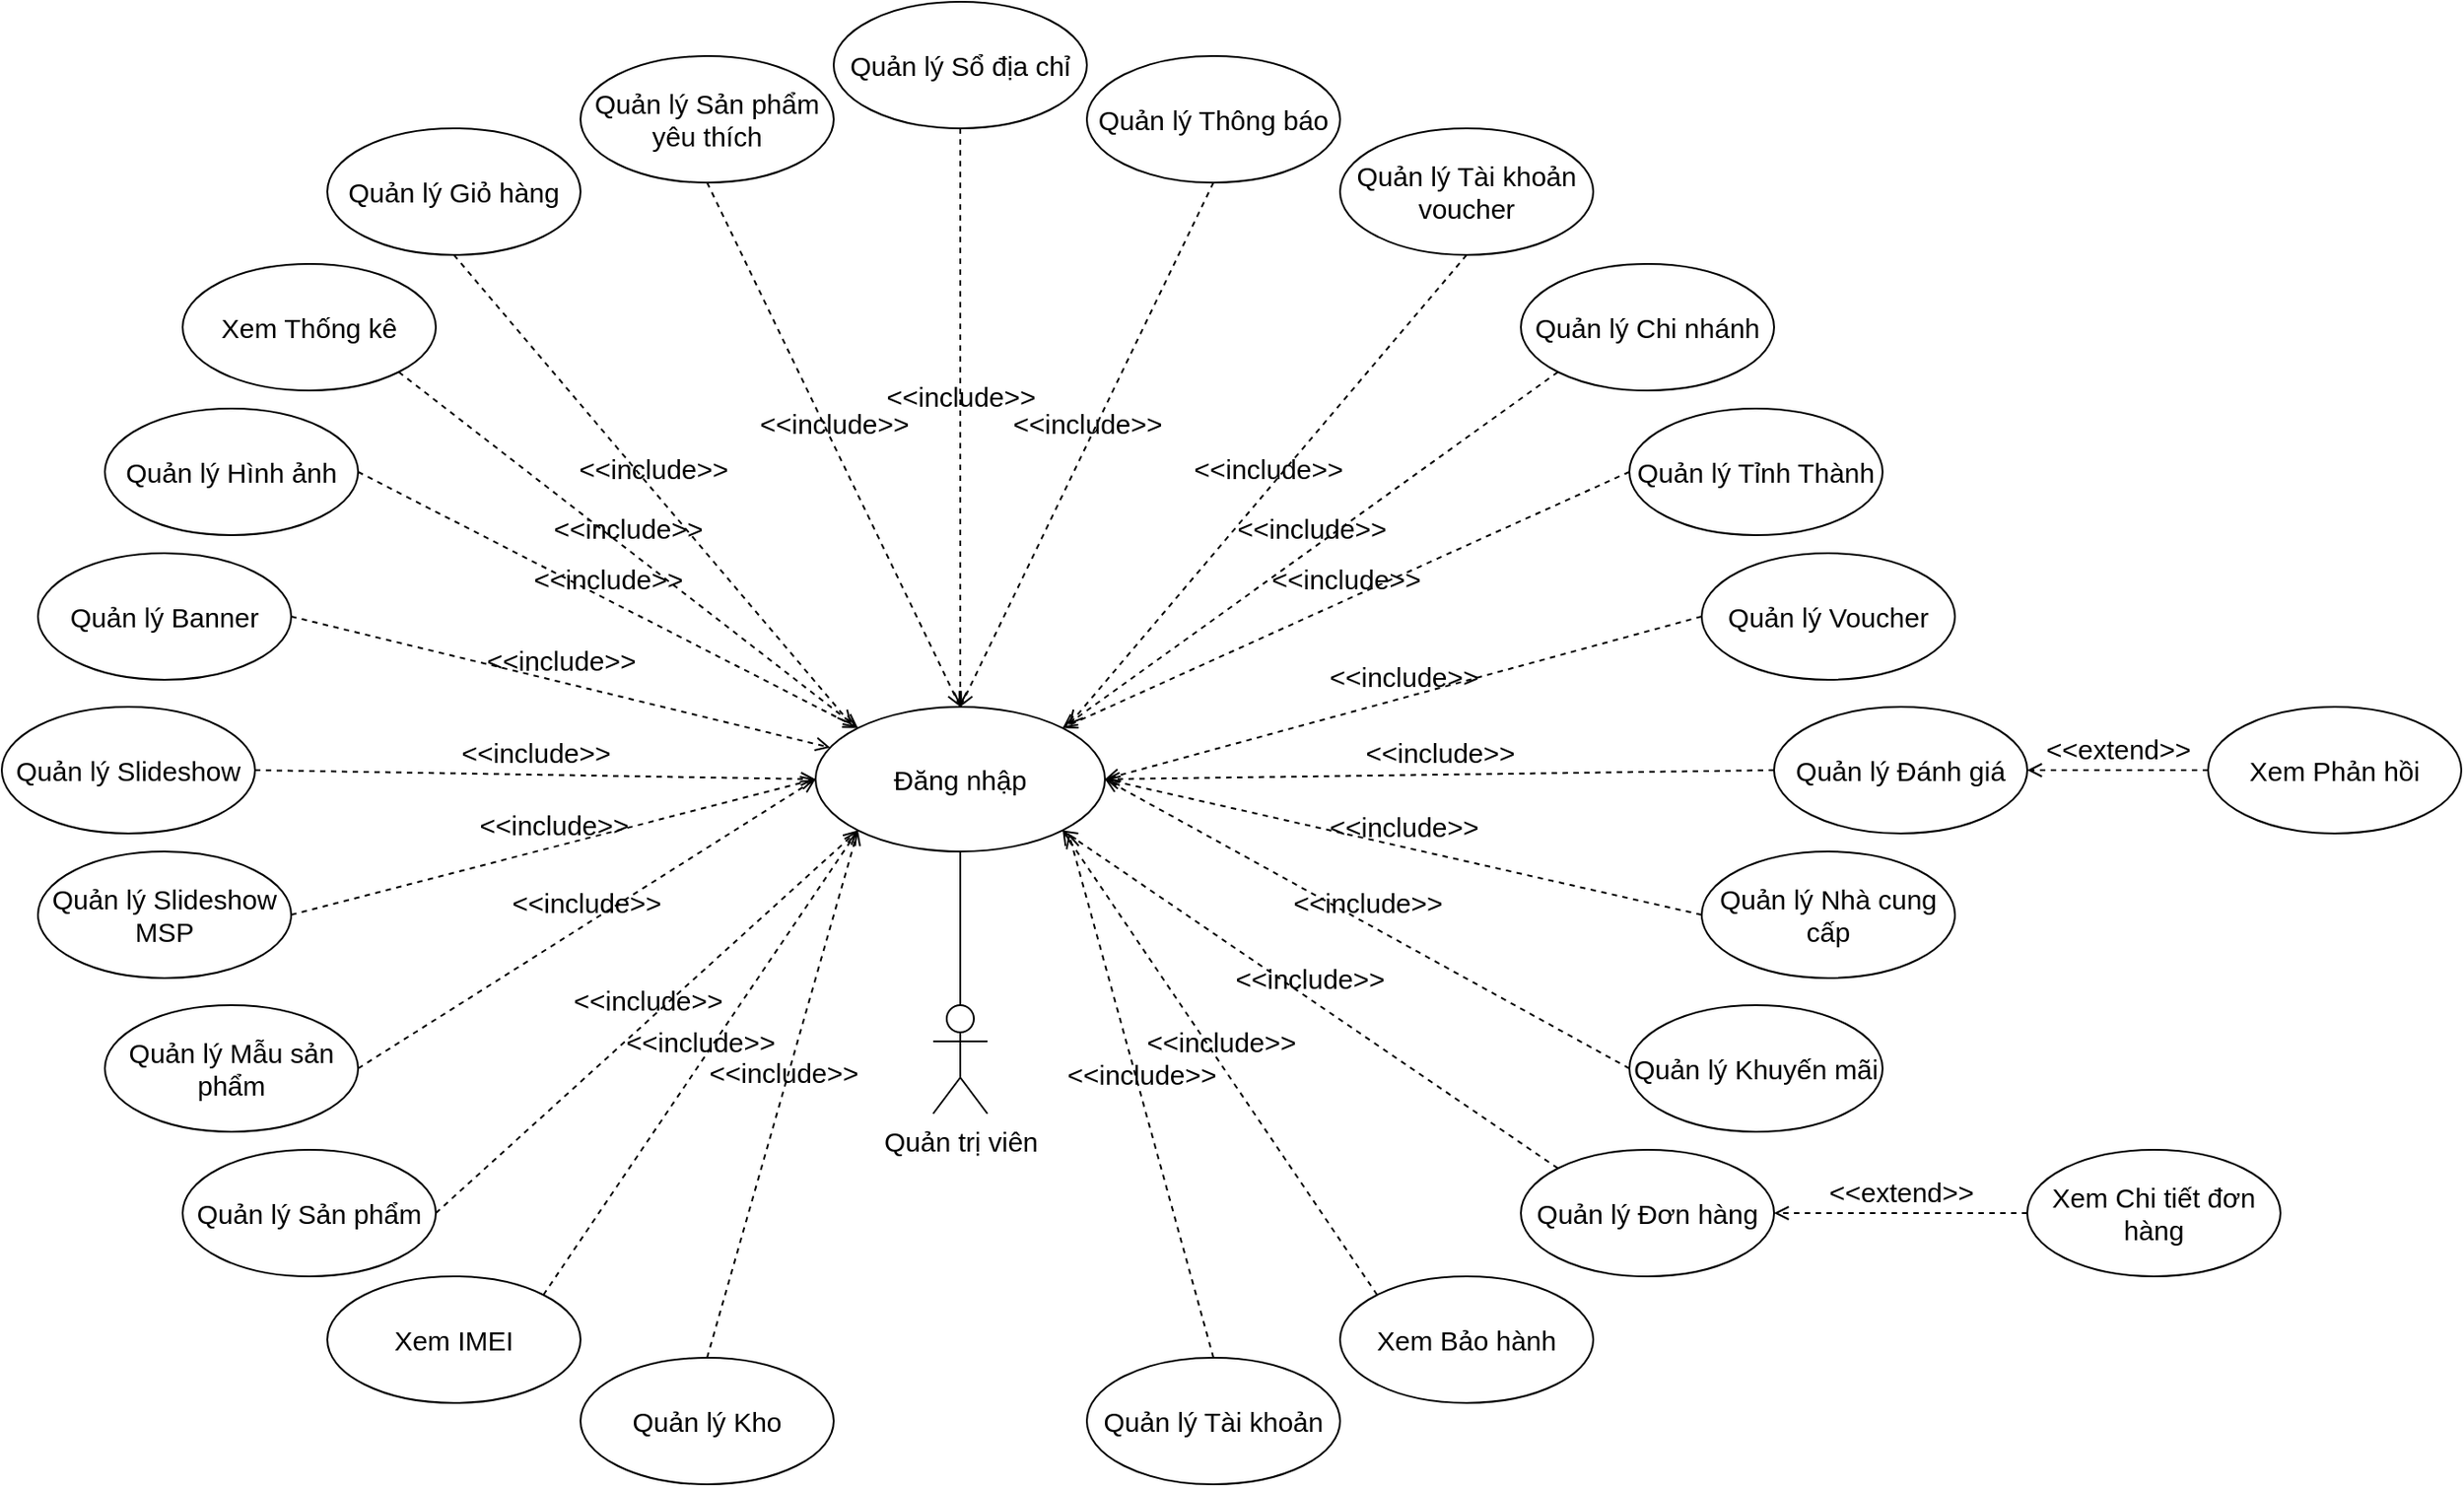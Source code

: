 <mxfile version="15.7.3" type="device"><diagram id="Fyh1bufVg6fc4dyAL9-d" name="Page-1"><mxGraphModel dx="2331" dy="754" grid="1" gridSize="10" guides="1" tooltips="1" connect="1" arrows="1" fold="1" page="1" pageScale="1" pageWidth="827" pageHeight="1169" math="0" shadow="0"><root><mxCell id="0"/><mxCell id="1" parent="0"/><mxCell id="dF6eHoWPyKeD0J3DWAbd-11" value="Quản lý Tài khoản" style="ellipse;whiteSpace=wrap;html=1;fontSize=15;" parent="1" vertex="1"><mxGeometry x="200" y="920" width="140" height="70" as="geometry"/></mxCell><mxCell id="dF6eHoWPyKeD0J3DWAbd-13" value="Quản lý Sản phẩm" style="ellipse;whiteSpace=wrap;html=1;fontSize=15;" parent="1" vertex="1"><mxGeometry x="-300" y="805" width="140" height="70" as="geometry"/></mxCell><mxCell id="dF6eHoWPyKeD0J3DWAbd-14" value="Quản lý Mẫu sản phẩm" style="ellipse;whiteSpace=wrap;html=1;fontSize=15;" parent="1" vertex="1"><mxGeometry x="-343" y="725" width="140" height="70" as="geometry"/></mxCell><mxCell id="dF6eHoWPyKeD0J3DWAbd-18" value="Xem Thống kê" style="ellipse;whiteSpace=wrap;html=1;fontSize=15;" parent="1" vertex="1"><mxGeometry x="-300" y="315" width="140" height="70" as="geometry"/></mxCell><mxCell id="dF6eHoWPyKeD0J3DWAbd-19" value="Đăng nhập" style="ellipse;whiteSpace=wrap;html=1;fontSize=15;" parent="1" vertex="1"><mxGeometry x="50" y="560" width="160" height="80" as="geometry"/></mxCell><mxCell id="lBU2ftTmFRqQliQ5V8Sg-1" style="edgeStyle=orthogonalEdgeStyle;rounded=0;orthogonalLoop=1;jettySize=auto;html=1;entryX=0.5;entryY=1;entryDx=0;entryDy=0;fontSize=15;endArrow=none;endFill=0;" parent="1" source="dF6eHoWPyKeD0J3DWAbd-20" target="dF6eHoWPyKeD0J3DWAbd-19" edge="1"><mxGeometry relative="1" as="geometry"/></mxCell><mxCell id="dF6eHoWPyKeD0J3DWAbd-20" value="Quản trị viên" style="shape=umlActor;verticalLabelPosition=bottom;verticalAlign=top;html=1;fontSize=15;" parent="1" vertex="1"><mxGeometry x="115" y="725" width="30" height="60" as="geometry"/></mxCell><mxCell id="Gf2qnHqcSTn-thfNch4Q-1" value="Quản lý Nhà cung cấp" style="ellipse;whiteSpace=wrap;html=1;fontSize=15;" parent="1" vertex="1"><mxGeometry x="540" y="640" width="140" height="70" as="geometry"/></mxCell><mxCell id="Gf2qnHqcSTn-thfNch4Q-2" value="Quản lý Khuyến mãi" style="ellipse;whiteSpace=wrap;html=1;fontSize=15;" parent="1" vertex="1"><mxGeometry x="500" y="725" width="140" height="70" as="geometry"/></mxCell><mxCell id="Gf2qnHqcSTn-thfNch4Q-3" value="Quản lý Slideshow" style="ellipse;whiteSpace=wrap;html=1;fontSize=15;" parent="1" vertex="1"><mxGeometry x="-400" y="560" width="140" height="70" as="geometry"/></mxCell><mxCell id="Gf2qnHqcSTn-thfNch4Q-4" value="Quản lý Đơn hàng" style="ellipse;whiteSpace=wrap;html=1;fontSize=15;" parent="1" vertex="1"><mxGeometry x="440" y="805" width="140" height="70" as="geometry"/></mxCell><mxCell id="Hw18XeLmkm9UTplR9Tph-2" value="Xem Chi tiết đơn hàng" style="ellipse;whiteSpace=wrap;html=1;fontSize=15;" parent="1" vertex="1"><mxGeometry x="720" y="805" width="140" height="70" as="geometry"/></mxCell><mxCell id="lBU2ftTmFRqQliQ5V8Sg-2" value="Quản lý Hình ảnh" style="ellipse;whiteSpace=wrap;html=1;fontSize=15;" parent="1" vertex="1"><mxGeometry x="-343" y="395" width="140" height="70" as="geometry"/></mxCell><mxCell id="lBU2ftTmFRqQliQ5V8Sg-3" value="Quản lý Banner" style="ellipse;whiteSpace=wrap;html=1;fontSize=15;" parent="1" vertex="1"><mxGeometry x="-380" y="475" width="140" height="70" as="geometry"/></mxCell><mxCell id="lBU2ftTmFRqQliQ5V8Sg-4" value="Quản lý Slideshow MSP" style="ellipse;whiteSpace=wrap;html=1;fontSize=15;" parent="1" vertex="1"><mxGeometry x="-380" y="640" width="140" height="70" as="geometry"/></mxCell><mxCell id="lBU2ftTmFRqQliQ5V8Sg-5" value="Xem IMEI" style="ellipse;whiteSpace=wrap;html=1;fontSize=15;" parent="1" vertex="1"><mxGeometry x="-220" y="875" width="140" height="70" as="geometry"/></mxCell><mxCell id="lBU2ftTmFRqQliQ5V8Sg-6" value="Quản lý Kho" style="ellipse;whiteSpace=wrap;html=1;fontSize=15;" parent="1" vertex="1"><mxGeometry x="-80" y="920" width="140" height="70" as="geometry"/></mxCell><mxCell id="lBU2ftTmFRqQliQ5V8Sg-7" value="Quản lý Chi nhánh" style="ellipse;whiteSpace=wrap;html=1;fontSize=15;" parent="1" vertex="1"><mxGeometry x="440" y="315" width="140" height="70" as="geometry"/></mxCell><mxCell id="lBU2ftTmFRqQliQ5V8Sg-8" value="Quản lý Tỉnh Thành" style="ellipse;whiteSpace=wrap;html=1;fontSize=15;" parent="1" vertex="1"><mxGeometry x="500" y="395" width="140" height="70" as="geometry"/></mxCell><mxCell id="lBU2ftTmFRqQliQ5V8Sg-9" value="Quản lý Voucher" style="ellipse;whiteSpace=wrap;html=1;fontSize=15;" parent="1" vertex="1"><mxGeometry x="540" y="475" width="140" height="70" as="geometry"/></mxCell><mxCell id="lBU2ftTmFRqQliQ5V8Sg-10" value="Quản lý Đánh giá" style="ellipse;whiteSpace=wrap;html=1;fontSize=15;" parent="1" vertex="1"><mxGeometry x="580" y="560" width="140" height="70" as="geometry"/></mxCell><mxCell id="lBU2ftTmFRqQliQ5V8Sg-11" value="Xem Bảo hành" style="ellipse;whiteSpace=wrap;html=1;fontSize=15;" parent="1" vertex="1"><mxGeometry x="340" y="875" width="140" height="70" as="geometry"/></mxCell><mxCell id="lBU2ftTmFRqQliQ5V8Sg-12" value="Quản lý Giỏ hàng" style="ellipse;whiteSpace=wrap;html=1;fontSize=15;" parent="1" vertex="1"><mxGeometry x="-220" y="240" width="140" height="70" as="geometry"/></mxCell><mxCell id="lBU2ftTmFRqQliQ5V8Sg-13" value="Quản lý Sản phẩm yêu thích" style="ellipse;whiteSpace=wrap;html=1;fontSize=15;" parent="1" vertex="1"><mxGeometry x="-80" y="200" width="140" height="70" as="geometry"/></mxCell><mxCell id="lBU2ftTmFRqQliQ5V8Sg-14" value="Quản lý Sổ địa chỉ" style="ellipse;whiteSpace=wrap;html=1;fontSize=15;" parent="1" vertex="1"><mxGeometry x="60" y="170" width="140" height="70" as="geometry"/></mxCell><mxCell id="lBU2ftTmFRqQliQ5V8Sg-15" value="Quản lý Thông báo" style="ellipse;whiteSpace=wrap;html=1;fontSize=15;" parent="1" vertex="1"><mxGeometry x="200" y="200" width="140" height="70" as="geometry"/></mxCell><mxCell id="lBU2ftTmFRqQliQ5V8Sg-16" value="Quản lý Tài khoản voucher" style="ellipse;whiteSpace=wrap;html=1;fontSize=15;" parent="1" vertex="1"><mxGeometry x="340" y="240" width="140" height="70" as="geometry"/></mxCell><mxCell id="lBU2ftTmFRqQliQ5V8Sg-18" value="&amp;lt;&amp;lt;include&amp;gt;&amp;gt;" style="html=1;verticalAlign=bottom;labelBackgroundColor=none;endArrow=open;endFill=0;dashed=1;rounded=0;fontSize=15;edgeStyle=orthogonalEdgeStyle;entryX=0.5;entryY=0;entryDx=0;entryDy=0;exitX=0.5;exitY=1;exitDx=0;exitDy=0;" parent="1" source="lBU2ftTmFRqQliQ5V8Sg-14" target="dF6eHoWPyKeD0J3DWAbd-19" edge="1"><mxGeometry width="160" relative="1" as="geometry"><mxPoint x="100" y="290" as="sourcePoint"/><mxPoint x="145" y="394.41" as="targetPoint"/><Array as="points"/></mxGeometry></mxCell><mxCell id="lBU2ftTmFRqQliQ5V8Sg-20" value="&amp;lt;&amp;lt;include&amp;gt;&amp;gt;" style="html=1;verticalAlign=bottom;labelBackgroundColor=none;endArrow=open;endFill=0;dashed=1;rounded=0;fontSize=15;exitX=0.5;exitY=1;exitDx=0;exitDy=0;entryX=0.5;entryY=0;entryDx=0;entryDy=0;" parent="1" source="lBU2ftTmFRqQliQ5V8Sg-13" target="dF6eHoWPyKeD0J3DWAbd-19" edge="1"><mxGeometry width="160" relative="1" as="geometry"><mxPoint x="140" y="280" as="sourcePoint"/><mxPoint x="90" y="460" as="targetPoint"/></mxGeometry></mxCell><mxCell id="lBU2ftTmFRqQliQ5V8Sg-21" value="&amp;lt;&amp;lt;include&amp;gt;&amp;gt;" style="html=1;verticalAlign=bottom;labelBackgroundColor=none;endArrow=open;endFill=0;dashed=1;rounded=0;fontSize=15;exitX=0.5;exitY=1;exitDx=0;exitDy=0;" parent="1" source="lBU2ftTmFRqQliQ5V8Sg-12" edge="1"><mxGeometry width="160" relative="1" as="geometry"><mxPoint x="-10" y="280" as="sourcePoint"/><mxPoint x="70" y="570" as="targetPoint"/></mxGeometry></mxCell><mxCell id="lBU2ftTmFRqQliQ5V8Sg-22" value="&amp;lt;&amp;lt;include&amp;gt;&amp;gt;" style="html=1;verticalAlign=bottom;labelBackgroundColor=none;endArrow=open;endFill=0;dashed=1;rounded=0;fontSize=15;exitX=0.5;exitY=1;exitDx=0;exitDy=0;entryX=0.5;entryY=0;entryDx=0;entryDy=0;" parent="1" source="lBU2ftTmFRqQliQ5V8Sg-15" target="dF6eHoWPyKeD0J3DWAbd-19" edge="1"><mxGeometry width="160" relative="1" as="geometry"><mxPoint y="290" as="sourcePoint"/><mxPoint x="150" y="540.0" as="targetPoint"/></mxGeometry></mxCell><mxCell id="lBU2ftTmFRqQliQ5V8Sg-23" value="&amp;lt;&amp;lt;include&amp;gt;&amp;gt;" style="html=1;verticalAlign=bottom;labelBackgroundColor=none;endArrow=open;endFill=0;dashed=1;rounded=0;fontSize=15;exitX=0.5;exitY=1;exitDx=0;exitDy=0;" parent="1" source="lBU2ftTmFRqQliQ5V8Sg-16" edge="1"><mxGeometry width="160" relative="1" as="geometry"><mxPoint x="10" y="300" as="sourcePoint"/><mxPoint x="190" y="570" as="targetPoint"/></mxGeometry></mxCell><mxCell id="lBU2ftTmFRqQliQ5V8Sg-24" value="&amp;lt;&amp;lt;include&amp;gt;&amp;gt;" style="html=1;verticalAlign=bottom;labelBackgroundColor=none;endArrow=open;endFill=0;dashed=1;rounded=0;fontSize=15;exitX=1;exitY=1;exitDx=0;exitDy=0;entryX=0;entryY=0;entryDx=0;entryDy=0;" parent="1" source="dF6eHoWPyKeD0J3DWAbd-18" target="dF6eHoWPyKeD0J3DWAbd-19" edge="1"><mxGeometry width="160" relative="1" as="geometry"><mxPoint x="20" y="310" as="sourcePoint"/><mxPoint x="70" y="570" as="targetPoint"/></mxGeometry></mxCell><mxCell id="lBU2ftTmFRqQliQ5V8Sg-25" value="&amp;lt;&amp;lt;include&amp;gt;&amp;gt;" style="html=1;verticalAlign=bottom;labelBackgroundColor=none;endArrow=open;endFill=0;dashed=1;rounded=0;fontSize=15;exitX=1;exitY=0.5;exitDx=0;exitDy=0;entryX=0;entryY=0;entryDx=0;entryDy=0;" parent="1" source="lBU2ftTmFRqQliQ5V8Sg-2" target="dF6eHoWPyKeD0J3DWAbd-19" edge="1"><mxGeometry width="160" relative="1" as="geometry"><mxPoint x="30" y="320" as="sourcePoint"/><mxPoint x="180" y="570.0" as="targetPoint"/></mxGeometry></mxCell><mxCell id="lBU2ftTmFRqQliQ5V8Sg-26" value="&amp;lt;&amp;lt;include&amp;gt;&amp;gt;" style="html=1;verticalAlign=bottom;labelBackgroundColor=none;endArrow=open;endFill=0;dashed=1;rounded=0;fontSize=15;exitX=1;exitY=0.5;exitDx=0;exitDy=0;" parent="1" source="lBU2ftTmFRqQliQ5V8Sg-3" target="dF6eHoWPyKeD0J3DWAbd-19" edge="1"><mxGeometry width="160" relative="1" as="geometry"><mxPoint x="40" y="330" as="sourcePoint"/><mxPoint x="190" y="580.0" as="targetPoint"/></mxGeometry></mxCell><mxCell id="lBU2ftTmFRqQliQ5V8Sg-27" value="&amp;lt;&amp;lt;include&amp;gt;&amp;gt;" style="html=1;verticalAlign=bottom;labelBackgroundColor=none;endArrow=open;endFill=0;dashed=1;rounded=0;fontSize=15;exitX=1;exitY=0.5;exitDx=0;exitDy=0;entryX=0;entryY=0.5;entryDx=0;entryDy=0;" parent="1" source="Gf2qnHqcSTn-thfNch4Q-3" target="dF6eHoWPyKeD0J3DWAbd-19" edge="1"><mxGeometry width="160" relative="1" as="geometry"><mxPoint x="50" y="340" as="sourcePoint"/><mxPoint x="200" y="590.0" as="targetPoint"/></mxGeometry></mxCell><mxCell id="lBU2ftTmFRqQliQ5V8Sg-28" value="&amp;lt;&amp;lt;include&amp;gt;&amp;gt;" style="html=1;verticalAlign=bottom;labelBackgroundColor=none;endArrow=open;endFill=0;dashed=1;rounded=0;fontSize=15;exitX=1;exitY=0.5;exitDx=0;exitDy=0;" parent="1" source="lBU2ftTmFRqQliQ5V8Sg-4" edge="1"><mxGeometry width="160" relative="1" as="geometry"><mxPoint x="60" y="350" as="sourcePoint"/><mxPoint x="50" y="600" as="targetPoint"/></mxGeometry></mxCell><mxCell id="lBU2ftTmFRqQliQ5V8Sg-29" value="&amp;lt;&amp;lt;include&amp;gt;&amp;gt;" style="html=1;verticalAlign=bottom;labelBackgroundColor=none;endArrow=open;endFill=0;dashed=1;rounded=0;fontSize=15;exitX=1;exitY=0.5;exitDx=0;exitDy=0;entryX=0;entryY=0.5;entryDx=0;entryDy=0;" parent="1" source="dF6eHoWPyKeD0J3DWAbd-14" target="dF6eHoWPyKeD0J3DWAbd-19" edge="1"><mxGeometry width="160" relative="1" as="geometry"><mxPoint x="70" y="360" as="sourcePoint"/><mxPoint x="40" y="600" as="targetPoint"/></mxGeometry></mxCell><mxCell id="lBU2ftTmFRqQliQ5V8Sg-30" value="&amp;lt;&amp;lt;include&amp;gt;&amp;gt;" style="html=1;verticalAlign=bottom;labelBackgroundColor=none;endArrow=open;endFill=0;dashed=1;rounded=0;fontSize=15;exitX=1;exitY=0.5;exitDx=0;exitDy=0;entryX=0;entryY=1;entryDx=0;entryDy=0;" parent="1" source="dF6eHoWPyKeD0J3DWAbd-13" target="dF6eHoWPyKeD0J3DWAbd-19" edge="1"><mxGeometry width="160" relative="1" as="geometry"><mxPoint x="80" y="370" as="sourcePoint"/><mxPoint x="230" y="620.0" as="targetPoint"/></mxGeometry></mxCell><mxCell id="lBU2ftTmFRqQliQ5V8Sg-31" value="&amp;lt;&amp;lt;include&amp;gt;&amp;gt;" style="html=1;verticalAlign=bottom;labelBackgroundColor=none;endArrow=open;endFill=0;dashed=1;rounded=0;fontSize=15;exitX=1;exitY=0;exitDx=0;exitDy=0;entryX=0;entryY=1;entryDx=0;entryDy=0;" parent="1" source="lBU2ftTmFRqQliQ5V8Sg-5" target="dF6eHoWPyKeD0J3DWAbd-19" edge="1"><mxGeometry width="160" relative="1" as="geometry"><mxPoint x="90" y="380" as="sourcePoint"/><mxPoint x="240" y="630.0" as="targetPoint"/></mxGeometry></mxCell><mxCell id="lBU2ftTmFRqQliQ5V8Sg-32" value="&amp;lt;&amp;lt;include&amp;gt;&amp;gt;" style="html=1;verticalAlign=bottom;labelBackgroundColor=none;endArrow=open;endFill=0;dashed=1;rounded=0;fontSize=15;exitX=0.5;exitY=0;exitDx=0;exitDy=0;entryX=0;entryY=1;entryDx=0;entryDy=0;" parent="1" source="lBU2ftTmFRqQliQ5V8Sg-6" target="dF6eHoWPyKeD0J3DWAbd-19" edge="1"><mxGeometry width="160" relative="1" as="geometry"><mxPoint x="100" y="390" as="sourcePoint"/><mxPoint x="250" y="640.0" as="targetPoint"/></mxGeometry></mxCell><mxCell id="lBU2ftTmFRqQliQ5V8Sg-33" value="&amp;lt;&amp;lt;include&amp;gt;&amp;gt;" style="html=1;verticalAlign=bottom;labelBackgroundColor=none;endArrow=open;endFill=0;dashed=1;rounded=0;fontSize=15;exitX=0;exitY=1;exitDx=0;exitDy=0;entryX=1;entryY=0;entryDx=0;entryDy=0;" parent="1" source="lBU2ftTmFRqQliQ5V8Sg-7" target="dF6eHoWPyKeD0J3DWAbd-19" edge="1"><mxGeometry width="160" relative="1" as="geometry"><mxPoint x="110" y="400" as="sourcePoint"/><mxPoint x="260" y="650.0" as="targetPoint"/></mxGeometry></mxCell><mxCell id="lBU2ftTmFRqQliQ5V8Sg-34" value="&amp;lt;&amp;lt;include&amp;gt;&amp;gt;" style="html=1;verticalAlign=bottom;labelBackgroundColor=none;endArrow=open;endFill=0;dashed=1;rounded=0;fontSize=15;exitX=0;exitY=0.5;exitDx=0;exitDy=0;entryX=1;entryY=0;entryDx=0;entryDy=0;" parent="1" source="lBU2ftTmFRqQliQ5V8Sg-8" target="dF6eHoWPyKeD0J3DWAbd-19" edge="1"><mxGeometry width="160" relative="1" as="geometry"><mxPoint x="120" y="410" as="sourcePoint"/><mxPoint x="270" y="660.0" as="targetPoint"/></mxGeometry></mxCell><mxCell id="lBU2ftTmFRqQliQ5V8Sg-35" value="&amp;lt;&amp;lt;include&amp;gt;&amp;gt;" style="html=1;verticalAlign=bottom;labelBackgroundColor=none;endArrow=open;endFill=0;dashed=1;rounded=0;fontSize=15;exitX=0;exitY=0.5;exitDx=0;exitDy=0;entryX=1;entryY=0.5;entryDx=0;entryDy=0;" parent="1" source="lBU2ftTmFRqQliQ5V8Sg-9" target="dF6eHoWPyKeD0J3DWAbd-19" edge="1"><mxGeometry width="160" relative="1" as="geometry"><mxPoint x="130" y="420" as="sourcePoint"/><mxPoint x="280" y="670.0" as="targetPoint"/></mxGeometry></mxCell><mxCell id="lBU2ftTmFRqQliQ5V8Sg-36" value="&amp;lt;&amp;lt;include&amp;gt;&amp;gt;" style="html=1;verticalAlign=bottom;labelBackgroundColor=none;endArrow=open;endFill=0;dashed=1;rounded=0;fontSize=15;exitX=0;exitY=0.5;exitDx=0;exitDy=0;entryX=1;entryY=0.5;entryDx=0;entryDy=0;" parent="1" source="Gf2qnHqcSTn-thfNch4Q-1" target="dF6eHoWPyKeD0J3DWAbd-19" edge="1"><mxGeometry width="160" relative="1" as="geometry"><mxPoint x="140" y="430" as="sourcePoint"/><mxPoint x="290" y="680.0" as="targetPoint"/></mxGeometry></mxCell><mxCell id="lBU2ftTmFRqQliQ5V8Sg-37" value="&amp;lt;&amp;lt;include&amp;gt;&amp;gt;" style="html=1;verticalAlign=bottom;labelBackgroundColor=none;endArrow=open;endFill=0;dashed=1;rounded=0;fontSize=15;exitX=0;exitY=0.5;exitDx=0;exitDy=0;" parent="1" source="lBU2ftTmFRqQliQ5V8Sg-10" edge="1"><mxGeometry width="160" relative="1" as="geometry"><mxPoint x="150" y="440" as="sourcePoint"/><mxPoint x="210" y="600" as="targetPoint"/></mxGeometry></mxCell><mxCell id="lBU2ftTmFRqQliQ5V8Sg-38" value="&amp;lt;&amp;lt;include&amp;gt;&amp;gt;" style="html=1;verticalAlign=bottom;labelBackgroundColor=none;endArrow=open;endFill=0;dashed=1;rounded=0;fontSize=15;exitX=0;exitY=0.5;exitDx=0;exitDy=0;entryX=1;entryY=0.5;entryDx=0;entryDy=0;" parent="1" source="Gf2qnHqcSTn-thfNch4Q-2" target="dF6eHoWPyKeD0J3DWAbd-19" edge="1"><mxGeometry width="160" relative="1" as="geometry"><mxPoint x="160" y="450" as="sourcePoint"/><mxPoint x="310" y="700.0" as="targetPoint"/></mxGeometry></mxCell><mxCell id="lBU2ftTmFRqQliQ5V8Sg-39" value="&amp;lt;&amp;lt;include&amp;gt;&amp;gt;" style="html=1;verticalAlign=bottom;labelBackgroundColor=none;endArrow=open;endFill=0;dashed=1;rounded=0;fontSize=15;exitX=0;exitY=0;exitDx=0;exitDy=0;entryX=1;entryY=1;entryDx=0;entryDy=0;" parent="1" source="Gf2qnHqcSTn-thfNch4Q-4" target="dF6eHoWPyKeD0J3DWAbd-19" edge="1"><mxGeometry width="160" relative="1" as="geometry"><mxPoint x="170" y="460" as="sourcePoint"/><mxPoint x="320" y="710.0" as="targetPoint"/></mxGeometry></mxCell><mxCell id="lBU2ftTmFRqQliQ5V8Sg-40" value="&amp;lt;&amp;lt;include&amp;gt;&amp;gt;" style="html=1;verticalAlign=bottom;labelBackgroundColor=none;endArrow=open;endFill=0;dashed=1;rounded=0;fontSize=15;exitX=0;exitY=0;exitDx=0;exitDy=0;entryX=1;entryY=1;entryDx=0;entryDy=0;" parent="1" source="lBU2ftTmFRqQliQ5V8Sg-11" target="dF6eHoWPyKeD0J3DWAbd-19" edge="1"><mxGeometry width="160" relative="1" as="geometry"><mxPoint x="180" y="470" as="sourcePoint"/><mxPoint x="330" y="720.0" as="targetPoint"/></mxGeometry></mxCell><mxCell id="lBU2ftTmFRqQliQ5V8Sg-41" value="&amp;lt;&amp;lt;include&amp;gt;&amp;gt;" style="html=1;verticalAlign=bottom;labelBackgroundColor=none;endArrow=open;endFill=0;dashed=1;rounded=0;fontSize=15;exitX=0.5;exitY=0;exitDx=0;exitDy=0;" parent="1" source="dF6eHoWPyKeD0J3DWAbd-11" edge="1"><mxGeometry width="160" relative="1" as="geometry"><mxPoint x="190" y="480" as="sourcePoint"/><mxPoint x="190" y="630" as="targetPoint"/></mxGeometry></mxCell><mxCell id="lBU2ftTmFRqQliQ5V8Sg-42" value="&amp;lt;&amp;lt;extend&amp;gt;&amp;gt;" style="html=1;verticalAlign=bottom;labelBackgroundColor=none;endArrow=open;endFill=0;dashed=1;rounded=0;fontSize=15;entryX=1;entryY=0.5;entryDx=0;entryDy=0;exitX=0;exitY=0.5;exitDx=0;exitDy=0;" parent="1" source="Hw18XeLmkm9UTplR9Tph-2" target="Gf2qnHqcSTn-thfNch4Q-4" edge="1"><mxGeometry width="160" relative="1" as="geometry"><mxPoint x="860" y="1138" as="sourcePoint"/><mxPoint x="700" y="1138" as="targetPoint"/></mxGeometry></mxCell><mxCell id="lBU2ftTmFRqQliQ5V8Sg-45" value="Xem Phản hồi" style="ellipse;whiteSpace=wrap;html=1;fontSize=15;" parent="1" vertex="1"><mxGeometry x="820" y="560" width="140" height="70" as="geometry"/></mxCell><mxCell id="lBU2ftTmFRqQliQ5V8Sg-46" value="&amp;lt;&amp;lt;extend&amp;gt;&amp;gt;" style="html=1;verticalAlign=bottom;labelBackgroundColor=none;endArrow=open;endFill=0;dashed=1;rounded=0;fontSize=15;entryX=1;entryY=0.5;entryDx=0;entryDy=0;exitX=0;exitY=0.5;exitDx=0;exitDy=0;" parent="1" source="lBU2ftTmFRqQliQ5V8Sg-45" target="lBU2ftTmFRqQliQ5V8Sg-10" edge="1"><mxGeometry width="160" relative="1" as="geometry"><mxPoint x="850.0" y="660" as="sourcePoint"/><mxPoint x="710.0" y="660" as="targetPoint"/></mxGeometry></mxCell></root></mxGraphModel></diagram></mxfile>